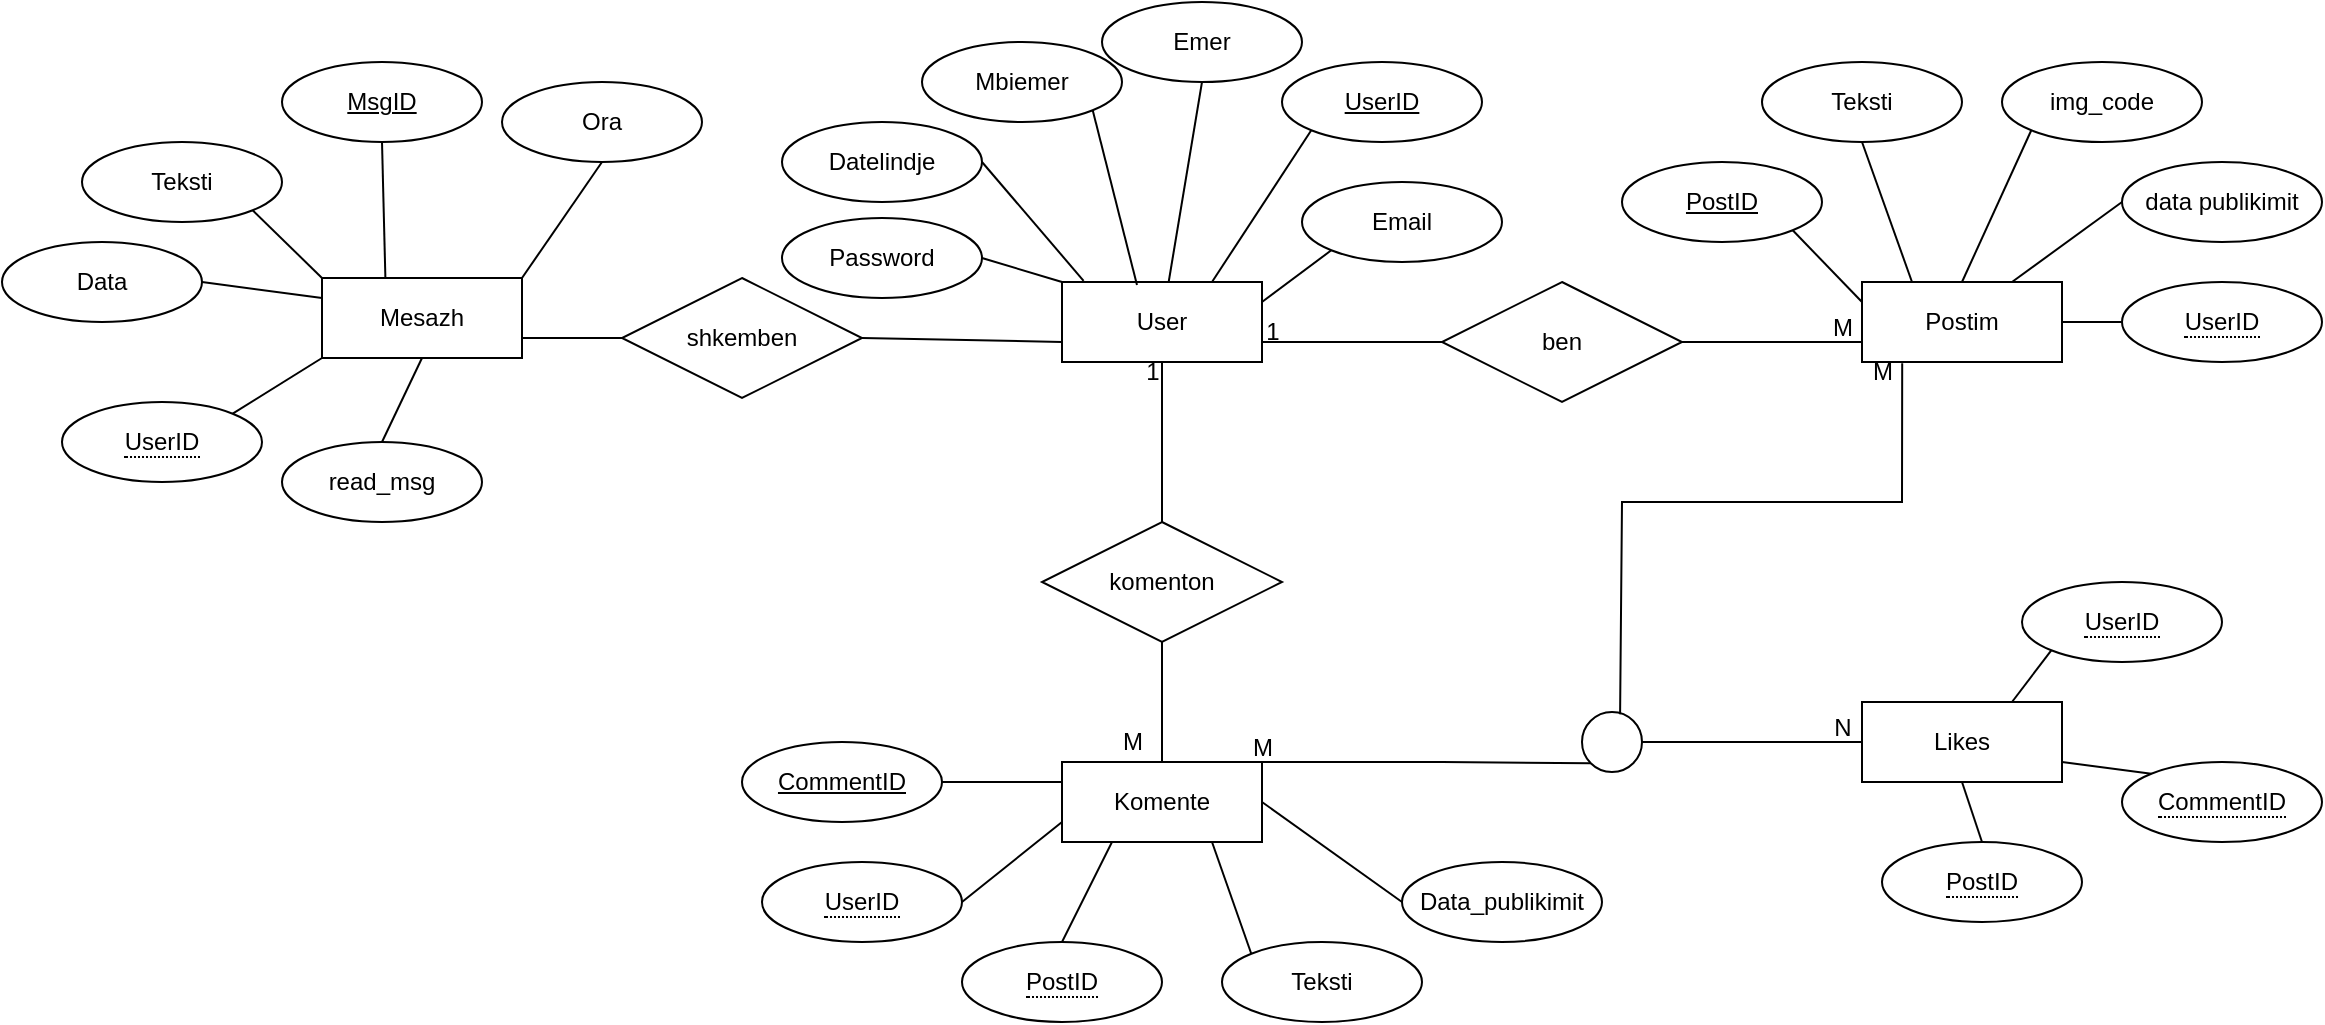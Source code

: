 <mxfile version="24.0.2" type="github">
  <diagram name="Page-1" id="quQx4LdTLu0DDn6LpDiO">
    <mxGraphModel dx="2950" dy="1114" grid="1" gridSize="10" guides="1" tooltips="1" connect="1" arrows="1" fold="1" page="1" pageScale="1" pageWidth="850" pageHeight="1100" math="0" shadow="0">
      <root>
        <mxCell id="0" />
        <mxCell id="1" parent="0" />
        <mxCell id="fd5aGsauKo8nsJcenoqw-1" value="User" style="whiteSpace=wrap;html=1;align=center;" vertex="1" parent="1">
          <mxGeometry x="340" y="200" width="100" height="40" as="geometry" />
        </mxCell>
        <mxCell id="fd5aGsauKo8nsJcenoqw-2" value="Emer" style="ellipse;whiteSpace=wrap;html=1;align=center;" vertex="1" parent="1">
          <mxGeometry x="360" y="60" width="100" height="40" as="geometry" />
        </mxCell>
        <mxCell id="fd5aGsauKo8nsJcenoqw-3" value="UserID" style="ellipse;whiteSpace=wrap;html=1;align=center;fontStyle=4;" vertex="1" parent="1">
          <mxGeometry x="450" y="90" width="100" height="40" as="geometry" />
        </mxCell>
        <mxCell id="fd5aGsauKo8nsJcenoqw-4" value="Mbiemer" style="ellipse;whiteSpace=wrap;html=1;align=center;" vertex="1" parent="1">
          <mxGeometry x="270" y="80" width="100" height="40" as="geometry" />
        </mxCell>
        <mxCell id="fd5aGsauKo8nsJcenoqw-5" value="Datelindje" style="ellipse;whiteSpace=wrap;html=1;align=center;" vertex="1" parent="1">
          <mxGeometry x="200" y="120" width="100" height="40" as="geometry" />
        </mxCell>
        <mxCell id="fd5aGsauKo8nsJcenoqw-6" value="Email" style="ellipse;whiteSpace=wrap;html=1;align=center;" vertex="1" parent="1">
          <mxGeometry x="460" y="150" width="100" height="40" as="geometry" />
        </mxCell>
        <mxCell id="fd5aGsauKo8nsJcenoqw-7" value="Password" style="ellipse;whiteSpace=wrap;html=1;align=center;" vertex="1" parent="1">
          <mxGeometry x="200" y="168" width="100" height="40" as="geometry" />
        </mxCell>
        <mxCell id="fd5aGsauKo8nsJcenoqw-11" value="" style="endArrow=none;html=1;rounded=0;exitX=1;exitY=0.5;exitDx=0;exitDy=0;entryX=0;entryY=0;entryDx=0;entryDy=0;" edge="1" parent="1" source="fd5aGsauKo8nsJcenoqw-7" target="fd5aGsauKo8nsJcenoqw-1">
          <mxGeometry relative="1" as="geometry">
            <mxPoint x="320" y="260" as="sourcePoint" />
            <mxPoint x="480" y="260" as="targetPoint" />
          </mxGeometry>
        </mxCell>
        <mxCell id="fd5aGsauKo8nsJcenoqw-12" value="" style="endArrow=none;html=1;rounded=0;exitX=1;exitY=0.5;exitDx=0;exitDy=0;entryX=0.108;entryY=-0.015;entryDx=0;entryDy=0;entryPerimeter=0;" edge="1" parent="1" source="fd5aGsauKo8nsJcenoqw-5" target="fd5aGsauKo8nsJcenoqw-1">
          <mxGeometry relative="1" as="geometry">
            <mxPoint x="290" y="160" as="sourcePoint" />
            <mxPoint x="450" y="160" as="targetPoint" />
          </mxGeometry>
        </mxCell>
        <mxCell id="fd5aGsauKo8nsJcenoqw-13" value="" style="endArrow=none;html=1;rounded=0;exitX=1;exitY=1;exitDx=0;exitDy=0;entryX=0.375;entryY=0.038;entryDx=0;entryDy=0;entryPerimeter=0;" edge="1" parent="1" source="fd5aGsauKo8nsJcenoqw-4" target="fd5aGsauKo8nsJcenoqw-1">
          <mxGeometry relative="1" as="geometry">
            <mxPoint x="350" y="120" as="sourcePoint" />
            <mxPoint x="510" y="120" as="targetPoint" />
          </mxGeometry>
        </mxCell>
        <mxCell id="fd5aGsauKo8nsJcenoqw-14" value="" style="endArrow=none;html=1;rounded=0;exitX=0.5;exitY=1;exitDx=0;exitDy=0;" edge="1" parent="1" source="fd5aGsauKo8nsJcenoqw-2" target="fd5aGsauKo8nsJcenoqw-1">
          <mxGeometry relative="1" as="geometry">
            <mxPoint x="380" y="110" as="sourcePoint" />
            <mxPoint x="540" y="110" as="targetPoint" />
          </mxGeometry>
        </mxCell>
        <mxCell id="fd5aGsauKo8nsJcenoqw-15" value="" style="endArrow=none;html=1;rounded=0;exitX=0.75;exitY=0;exitDx=0;exitDy=0;entryX=0;entryY=1;entryDx=0;entryDy=0;" edge="1" parent="1" source="fd5aGsauKo8nsJcenoqw-1" target="fd5aGsauKo8nsJcenoqw-3">
          <mxGeometry relative="1" as="geometry">
            <mxPoint x="440" y="170" as="sourcePoint" />
            <mxPoint x="600" y="170" as="targetPoint" />
          </mxGeometry>
        </mxCell>
        <mxCell id="fd5aGsauKo8nsJcenoqw-16" value="" style="endArrow=none;html=1;rounded=0;exitX=1;exitY=0.25;exitDx=0;exitDy=0;entryX=0;entryY=1;entryDx=0;entryDy=0;" edge="1" parent="1" source="fd5aGsauKo8nsJcenoqw-1" target="fd5aGsauKo8nsJcenoqw-6">
          <mxGeometry relative="1" as="geometry">
            <mxPoint x="480" y="210" as="sourcePoint" />
            <mxPoint x="640" y="210" as="targetPoint" />
          </mxGeometry>
        </mxCell>
        <mxCell id="fd5aGsauKo8nsJcenoqw-18" value="Komente" style="whiteSpace=wrap;html=1;align=center;" vertex="1" parent="1">
          <mxGeometry x="340" y="440" width="100" height="40" as="geometry" />
        </mxCell>
        <mxCell id="fd5aGsauKo8nsJcenoqw-19" value="Likes" style="whiteSpace=wrap;html=1;align=center;" vertex="1" parent="1">
          <mxGeometry x="740" y="410" width="100" height="40" as="geometry" />
        </mxCell>
        <mxCell id="fd5aGsauKo8nsJcenoqw-20" value="Mesazh" style="whiteSpace=wrap;html=1;align=center;" vertex="1" parent="1">
          <mxGeometry x="-30" y="198" width="100" height="40" as="geometry" />
        </mxCell>
        <mxCell id="fd5aGsauKo8nsJcenoqw-22" value="Postim" style="whiteSpace=wrap;html=1;align=center;" vertex="1" parent="1">
          <mxGeometry x="740" y="200" width="100" height="40" as="geometry" />
        </mxCell>
        <mxCell id="fd5aGsauKo8nsJcenoqw-23" value="PostID" style="ellipse;whiteSpace=wrap;html=1;align=center;fontStyle=4;" vertex="1" parent="1">
          <mxGeometry x="620" y="140" width="100" height="40" as="geometry" />
        </mxCell>
        <mxCell id="fd5aGsauKo8nsJcenoqw-24" value="Data" style="ellipse;whiteSpace=wrap;html=1;align=center;" vertex="1" parent="1">
          <mxGeometry x="-190" y="180" width="100" height="40" as="geometry" />
        </mxCell>
        <mxCell id="fd5aGsauKo8nsJcenoqw-25" value="Teksti" style="ellipse;whiteSpace=wrap;html=1;align=center;" vertex="1" parent="1">
          <mxGeometry x="-150" y="130" width="100" height="40" as="geometry" />
        </mxCell>
        <mxCell id="fd5aGsauKo8nsJcenoqw-26" value="data publikimit" style="ellipse;whiteSpace=wrap;html=1;align=center;" vertex="1" parent="1">
          <mxGeometry x="870" y="140" width="100" height="40" as="geometry" />
        </mxCell>
        <mxCell id="fd5aGsauKo8nsJcenoqw-27" value="img_code" style="ellipse;whiteSpace=wrap;html=1;align=center;" vertex="1" parent="1">
          <mxGeometry x="810" y="90" width="100" height="40" as="geometry" />
        </mxCell>
        <mxCell id="fd5aGsauKo8nsJcenoqw-28" value="Teksti" style="ellipse;whiteSpace=wrap;html=1;align=center;" vertex="1" parent="1">
          <mxGeometry x="690" y="90" width="100" height="40" as="geometry" />
        </mxCell>
        <mxCell id="fd5aGsauKo8nsJcenoqw-29" value="&lt;span style=&quot;border-bottom: 1px dotted&quot;&gt;UserID&lt;/span&gt;" style="ellipse;whiteSpace=wrap;html=1;align=center;" vertex="1" parent="1">
          <mxGeometry x="870" y="200" width="100" height="40" as="geometry" />
        </mxCell>
        <mxCell id="fd5aGsauKo8nsJcenoqw-30" value="" style="endArrow=none;html=1;rounded=0;exitX=1;exitY=0.75;exitDx=0;exitDy=0;entryX=0;entryY=0.5;entryDx=0;entryDy=0;" edge="1" parent="1" source="fd5aGsauKo8nsJcenoqw-1" target="fd5aGsauKo8nsJcenoqw-31">
          <mxGeometry relative="1" as="geometry">
            <mxPoint x="480" y="240" as="sourcePoint" />
            <mxPoint x="540" y="230" as="targetPoint" />
          </mxGeometry>
        </mxCell>
        <mxCell id="fd5aGsauKo8nsJcenoqw-31" value="ben" style="shape=rhombus;perimeter=rhombusPerimeter;whiteSpace=wrap;html=1;align=center;" vertex="1" parent="1">
          <mxGeometry x="530" y="200" width="120" height="60" as="geometry" />
        </mxCell>
        <mxCell id="fd5aGsauKo8nsJcenoqw-34" value="" style="endArrow=none;html=1;rounded=0;exitX=1;exitY=0.5;exitDx=0;exitDy=0;entryX=0;entryY=0.75;entryDx=0;entryDy=0;" edge="1" parent="1" source="fd5aGsauKo8nsJcenoqw-31" target="fd5aGsauKo8nsJcenoqw-22">
          <mxGeometry relative="1" as="geometry">
            <mxPoint x="580" y="260" as="sourcePoint" />
            <mxPoint x="740" y="260" as="targetPoint" />
          </mxGeometry>
        </mxCell>
        <mxCell id="fd5aGsauKo8nsJcenoqw-35" value="" style="endArrow=none;html=1;rounded=0;exitX=1;exitY=1;exitDx=0;exitDy=0;entryX=0;entryY=0.25;entryDx=0;entryDy=0;" edge="1" parent="1" source="fd5aGsauKo8nsJcenoqw-23" target="fd5aGsauKo8nsJcenoqw-22">
          <mxGeometry relative="1" as="geometry">
            <mxPoint x="770" y="170" as="sourcePoint" />
            <mxPoint x="930" y="170" as="targetPoint" />
          </mxGeometry>
        </mxCell>
        <mxCell id="fd5aGsauKo8nsJcenoqw-36" value="" style="endArrow=none;html=1;rounded=0;exitX=0.5;exitY=1;exitDx=0;exitDy=0;entryX=0.25;entryY=0;entryDx=0;entryDy=0;" edge="1" parent="1" source="fd5aGsauKo8nsJcenoqw-28" target="fd5aGsauKo8nsJcenoqw-22">
          <mxGeometry relative="1" as="geometry">
            <mxPoint x="740" y="150" as="sourcePoint" />
            <mxPoint x="900" y="150" as="targetPoint" />
          </mxGeometry>
        </mxCell>
        <mxCell id="fd5aGsauKo8nsJcenoqw-37" value="" style="endArrow=none;html=1;rounded=0;exitX=0.5;exitY=0;exitDx=0;exitDy=0;entryX=0;entryY=1;entryDx=0;entryDy=0;" edge="1" parent="1" source="fd5aGsauKo8nsJcenoqw-22" target="fd5aGsauKo8nsJcenoqw-27">
          <mxGeometry relative="1" as="geometry">
            <mxPoint x="800" y="160" as="sourcePoint" />
            <mxPoint x="960" y="160" as="targetPoint" />
          </mxGeometry>
        </mxCell>
        <mxCell id="fd5aGsauKo8nsJcenoqw-38" value="" style="endArrow=none;html=1;rounded=0;exitX=0.75;exitY=0;exitDx=0;exitDy=0;entryX=0;entryY=0.5;entryDx=0;entryDy=0;" edge="1" parent="1" source="fd5aGsauKo8nsJcenoqw-22" target="fd5aGsauKo8nsJcenoqw-26">
          <mxGeometry relative="1" as="geometry">
            <mxPoint x="830" y="180" as="sourcePoint" />
            <mxPoint x="990" y="180" as="targetPoint" />
          </mxGeometry>
        </mxCell>
        <mxCell id="fd5aGsauKo8nsJcenoqw-39" value="" style="endArrow=none;html=1;rounded=0;exitX=1;exitY=0.5;exitDx=0;exitDy=0;entryX=0;entryY=0.5;entryDx=0;entryDy=0;" edge="1" parent="1" source="fd5aGsauKo8nsJcenoqw-22" target="fd5aGsauKo8nsJcenoqw-29">
          <mxGeometry relative="1" as="geometry">
            <mxPoint x="870" y="220" as="sourcePoint" />
            <mxPoint x="1030" y="220" as="targetPoint" />
          </mxGeometry>
        </mxCell>
        <mxCell id="fd5aGsauKo8nsJcenoqw-40" value="1" style="text;html=1;align=center;verticalAlign=middle;resizable=0;points=[];autosize=1;strokeColor=none;fillColor=none;" vertex="1" parent="1">
          <mxGeometry x="430" y="210" width="30" height="30" as="geometry" />
        </mxCell>
        <mxCell id="fd5aGsauKo8nsJcenoqw-41" value="M" style="text;html=1;align=center;verticalAlign=middle;resizable=0;points=[];autosize=1;strokeColor=none;fillColor=none;" vertex="1" parent="1">
          <mxGeometry x="715" y="208" width="30" height="30" as="geometry" />
        </mxCell>
        <mxCell id="fd5aGsauKo8nsJcenoqw-42" value="CommentID" style="ellipse;whiteSpace=wrap;html=1;align=center;fontStyle=4;" vertex="1" parent="1">
          <mxGeometry x="180" y="430" width="100" height="40" as="geometry" />
        </mxCell>
        <mxCell id="fd5aGsauKo8nsJcenoqw-46" value="&lt;span style=&quot;border-bottom: 1px dotted&quot;&gt;UserID&lt;/span&gt;" style="ellipse;whiteSpace=wrap;html=1;align=center;" vertex="1" parent="1">
          <mxGeometry x="190" y="490" width="100" height="40" as="geometry" />
        </mxCell>
        <mxCell id="fd5aGsauKo8nsJcenoqw-47" value="&lt;span style=&quot;border-bottom: 1px dotted&quot;&gt;PostID&lt;/span&gt;" style="ellipse;whiteSpace=wrap;html=1;align=center;" vertex="1" parent="1">
          <mxGeometry x="290" y="530" width="100" height="40" as="geometry" />
        </mxCell>
        <mxCell id="fd5aGsauKo8nsJcenoqw-48" value="Data_publikimit" style="ellipse;whiteSpace=wrap;html=1;align=center;" vertex="1" parent="1">
          <mxGeometry x="510" y="490" width="100" height="40" as="geometry" />
        </mxCell>
        <mxCell id="fd5aGsauKo8nsJcenoqw-49" value="Teksti" style="ellipse;whiteSpace=wrap;html=1;align=center;" vertex="1" parent="1">
          <mxGeometry x="420" y="530" width="100" height="40" as="geometry" />
        </mxCell>
        <mxCell id="fd5aGsauKo8nsJcenoqw-50" value="" style="endArrow=none;html=1;rounded=0;exitX=1;exitY=0.5;exitDx=0;exitDy=0;entryX=0;entryY=0.25;entryDx=0;entryDy=0;" edge="1" parent="1" source="fd5aGsauKo8nsJcenoqw-42" target="fd5aGsauKo8nsJcenoqw-18">
          <mxGeometry relative="1" as="geometry">
            <mxPoint x="310" y="500" as="sourcePoint" />
            <mxPoint x="470" y="500" as="targetPoint" />
          </mxGeometry>
        </mxCell>
        <mxCell id="fd5aGsauKo8nsJcenoqw-51" value="" style="endArrow=none;html=1;rounded=0;exitX=1;exitY=0.5;exitDx=0;exitDy=0;entryX=0;entryY=0.75;entryDx=0;entryDy=0;" edge="1" parent="1" source="fd5aGsauKo8nsJcenoqw-46" target="fd5aGsauKo8nsJcenoqw-18">
          <mxGeometry relative="1" as="geometry">
            <mxPoint x="300" y="500" as="sourcePoint" />
            <mxPoint x="460" y="500" as="targetPoint" />
          </mxGeometry>
        </mxCell>
        <mxCell id="fd5aGsauKo8nsJcenoqw-52" value="" style="endArrow=none;html=1;rounded=0;exitX=0.5;exitY=0;exitDx=0;exitDy=0;entryX=0.25;entryY=1;entryDx=0;entryDy=0;" edge="1" parent="1" source="fd5aGsauKo8nsJcenoqw-47" target="fd5aGsauKo8nsJcenoqw-18">
          <mxGeometry relative="1" as="geometry">
            <mxPoint x="360" y="510" as="sourcePoint" />
            <mxPoint x="520" y="510" as="targetPoint" />
          </mxGeometry>
        </mxCell>
        <mxCell id="fd5aGsauKo8nsJcenoqw-53" value="" style="endArrow=none;html=1;rounded=0;exitX=0;exitY=0;exitDx=0;exitDy=0;entryX=0.75;entryY=1;entryDx=0;entryDy=0;" edge="1" parent="1" source="fd5aGsauKo8nsJcenoqw-49" target="fd5aGsauKo8nsJcenoqw-18">
          <mxGeometry relative="1" as="geometry">
            <mxPoint x="450" y="490" as="sourcePoint" />
            <mxPoint x="610" y="490" as="targetPoint" />
          </mxGeometry>
        </mxCell>
        <mxCell id="fd5aGsauKo8nsJcenoqw-54" value="" style="endArrow=none;html=1;rounded=0;exitX=1;exitY=0.5;exitDx=0;exitDy=0;entryX=0;entryY=0.5;entryDx=0;entryDy=0;" edge="1" parent="1" source="fd5aGsauKo8nsJcenoqw-18" target="fd5aGsauKo8nsJcenoqw-48">
          <mxGeometry relative="1" as="geometry">
            <mxPoint x="480" y="460" as="sourcePoint" />
            <mxPoint x="640" y="460" as="targetPoint" />
          </mxGeometry>
        </mxCell>
        <mxCell id="fd5aGsauKo8nsJcenoqw-55" value="komenton" style="shape=rhombus;perimeter=rhombusPerimeter;whiteSpace=wrap;html=1;align=center;" vertex="1" parent="1">
          <mxGeometry x="330" y="320" width="120" height="60" as="geometry" />
        </mxCell>
        <mxCell id="fd5aGsauKo8nsJcenoqw-56" value="" style="endArrow=none;html=1;rounded=0;exitX=0.5;exitY=1;exitDx=0;exitDy=0;entryX=0.5;entryY=0;entryDx=0;entryDy=0;" edge="1" parent="1" source="fd5aGsauKo8nsJcenoqw-1" target="fd5aGsauKo8nsJcenoqw-55">
          <mxGeometry relative="1" as="geometry">
            <mxPoint x="410" y="280" as="sourcePoint" />
            <mxPoint x="570" y="280" as="targetPoint" />
          </mxGeometry>
        </mxCell>
        <mxCell id="fd5aGsauKo8nsJcenoqw-57" value="" style="endArrow=none;html=1;rounded=0;exitX=0.5;exitY=1;exitDx=0;exitDy=0;entryX=0.5;entryY=0;entryDx=0;entryDy=0;" edge="1" parent="1" source="fd5aGsauKo8nsJcenoqw-55" target="fd5aGsauKo8nsJcenoqw-18">
          <mxGeometry relative="1" as="geometry">
            <mxPoint x="400" y="390" as="sourcePoint" />
            <mxPoint x="560" y="390" as="targetPoint" />
          </mxGeometry>
        </mxCell>
        <mxCell id="fd5aGsauKo8nsJcenoqw-58" value="" style="ellipse;whiteSpace=wrap;html=1;aspect=fixed;" vertex="1" parent="1">
          <mxGeometry x="600" y="415" width="30" height="30" as="geometry" />
        </mxCell>
        <mxCell id="fd5aGsauKo8nsJcenoqw-59" value="" style="endArrow=none;html=1;rounded=0;exitX=1;exitY=0;exitDx=0;exitDy=0;entryX=0;entryY=1;entryDx=0;entryDy=0;" edge="1" parent="1" source="fd5aGsauKo8nsJcenoqw-18" target="fd5aGsauKo8nsJcenoqw-58">
          <mxGeometry relative="1" as="geometry">
            <mxPoint x="500" y="430" as="sourcePoint" />
            <mxPoint x="660" y="430" as="targetPoint" />
            <Array as="points">
              <mxPoint x="530" y="440" />
            </Array>
          </mxGeometry>
        </mxCell>
        <mxCell id="fd5aGsauKo8nsJcenoqw-60" value="" style="endArrow=none;html=1;rounded=0;exitX=0.635;exitY=0.036;exitDx=0;exitDy=0;entryX=0.201;entryY=1.016;entryDx=0;entryDy=0;entryPerimeter=0;exitPerimeter=0;" edge="1" parent="1" source="fd5aGsauKo8nsJcenoqw-58" target="fd5aGsauKo8nsJcenoqw-22">
          <mxGeometry relative="1" as="geometry">
            <mxPoint x="680" y="290" as="sourcePoint" />
            <mxPoint x="840" y="290" as="targetPoint" />
            <Array as="points">
              <mxPoint x="620" y="310" />
              <mxPoint x="760" y="310" />
            </Array>
          </mxGeometry>
        </mxCell>
        <mxCell id="fd5aGsauKo8nsJcenoqw-61" value="" style="endArrow=none;html=1;rounded=0;exitX=1;exitY=0.5;exitDx=0;exitDy=0;entryX=0;entryY=0.5;entryDx=0;entryDy=0;" edge="1" parent="1" source="fd5aGsauKo8nsJcenoqw-58" target="fd5aGsauKo8nsJcenoqw-19">
          <mxGeometry relative="1" as="geometry">
            <mxPoint x="660" y="400" as="sourcePoint" />
            <mxPoint x="820" y="400" as="targetPoint" />
          </mxGeometry>
        </mxCell>
        <mxCell id="fd5aGsauKo8nsJcenoqw-63" value="&lt;span style=&quot;border-bottom: 1px dotted&quot;&gt;UserID&lt;/span&gt;" style="ellipse;whiteSpace=wrap;html=1;align=center;" vertex="1" parent="1">
          <mxGeometry x="820" y="350" width="100" height="40" as="geometry" />
        </mxCell>
        <mxCell id="fd5aGsauKo8nsJcenoqw-66" value="&lt;span style=&quot;border-bottom: 1px dotted&quot;&gt;CommentID&lt;/span&gt;" style="ellipse;whiteSpace=wrap;html=1;align=center;" vertex="1" parent="1">
          <mxGeometry x="870" y="440" width="100" height="40" as="geometry" />
        </mxCell>
        <mxCell id="fd5aGsauKo8nsJcenoqw-67" value="&lt;span style=&quot;border-bottom: 1px dotted&quot;&gt;PostID&lt;/span&gt;" style="ellipse;whiteSpace=wrap;html=1;align=center;" vertex="1" parent="1">
          <mxGeometry x="750" y="480" width="100" height="40" as="geometry" />
        </mxCell>
        <mxCell id="fd5aGsauKo8nsJcenoqw-68" value="" style="endArrow=none;html=1;rounded=0;exitX=0.75;exitY=0;exitDx=0;exitDy=0;entryX=0;entryY=1;entryDx=0;entryDy=0;" edge="1" parent="1" source="fd5aGsauKo8nsJcenoqw-19" target="fd5aGsauKo8nsJcenoqw-63">
          <mxGeometry relative="1" as="geometry">
            <mxPoint x="820" y="400" as="sourcePoint" />
            <mxPoint x="980" y="400" as="targetPoint" />
          </mxGeometry>
        </mxCell>
        <mxCell id="fd5aGsauKo8nsJcenoqw-69" value="" style="endArrow=none;html=1;rounded=0;exitX=1;exitY=0.75;exitDx=0;exitDy=0;entryX=0;entryY=0;entryDx=0;entryDy=0;" edge="1" parent="1" source="fd5aGsauKo8nsJcenoqw-19" target="fd5aGsauKo8nsJcenoqw-66">
          <mxGeometry relative="1" as="geometry">
            <mxPoint x="870" y="440" as="sourcePoint" />
            <mxPoint x="1030" y="440" as="targetPoint" />
          </mxGeometry>
        </mxCell>
        <mxCell id="fd5aGsauKo8nsJcenoqw-70" value="" style="endArrow=none;html=1;rounded=0;exitX=0.5;exitY=0;exitDx=0;exitDy=0;entryX=0.5;entryY=1;entryDx=0;entryDy=0;" edge="1" parent="1" source="fd5aGsauKo8nsJcenoqw-67" target="fd5aGsauKo8nsJcenoqw-19">
          <mxGeometry relative="1" as="geometry">
            <mxPoint x="780" y="480" as="sourcePoint" />
            <mxPoint x="940" y="480" as="targetPoint" />
          </mxGeometry>
        </mxCell>
        <mxCell id="fd5aGsauKo8nsJcenoqw-72" value="1" style="text;html=1;align=center;verticalAlign=middle;resizable=0;points=[];autosize=1;strokeColor=none;fillColor=none;" vertex="1" parent="1">
          <mxGeometry x="370" y="230" width="30" height="30" as="geometry" />
        </mxCell>
        <mxCell id="fd5aGsauKo8nsJcenoqw-73" value="M" style="text;html=1;align=center;verticalAlign=middle;resizable=0;points=[];autosize=1;strokeColor=none;fillColor=none;" vertex="1" parent="1">
          <mxGeometry x="360" y="415" width="30" height="30" as="geometry" />
        </mxCell>
        <mxCell id="fd5aGsauKo8nsJcenoqw-74" value="N" style="text;html=1;align=center;verticalAlign=middle;resizable=0;points=[];autosize=1;strokeColor=none;fillColor=none;" vertex="1" parent="1">
          <mxGeometry x="715" y="408" width="30" height="30" as="geometry" />
        </mxCell>
        <mxCell id="fd5aGsauKo8nsJcenoqw-75" value="M" style="text;html=1;align=center;verticalAlign=middle;resizable=0;points=[];autosize=1;strokeColor=none;fillColor=none;" vertex="1" parent="1">
          <mxGeometry x="735" y="230" width="30" height="30" as="geometry" />
        </mxCell>
        <mxCell id="fd5aGsauKo8nsJcenoqw-76" value="M" style="text;html=1;align=center;verticalAlign=middle;resizable=0;points=[];autosize=1;strokeColor=none;fillColor=none;" vertex="1" parent="1">
          <mxGeometry x="425" y="418" width="30" height="30" as="geometry" />
        </mxCell>
        <mxCell id="fd5aGsauKo8nsJcenoqw-77" value="MsgID" style="ellipse;whiteSpace=wrap;html=1;align=center;fontStyle=4;" vertex="1" parent="1">
          <mxGeometry x="-50" y="90" width="100" height="40" as="geometry" />
        </mxCell>
        <mxCell id="fd5aGsauKo8nsJcenoqw-78" value="Ora" style="ellipse;whiteSpace=wrap;html=1;align=center;" vertex="1" parent="1">
          <mxGeometry x="60" y="100" width="100" height="40" as="geometry" />
        </mxCell>
        <mxCell id="fd5aGsauKo8nsJcenoqw-79" value="&lt;span style=&quot;border-bottom: 1px dotted&quot;&gt;UserID&lt;/span&gt;" style="ellipse;whiteSpace=wrap;html=1;align=center;" vertex="1" parent="1">
          <mxGeometry x="-160" y="260" width="100" height="40" as="geometry" />
        </mxCell>
        <mxCell id="fd5aGsauKo8nsJcenoqw-80" value="read_msg" style="ellipse;whiteSpace=wrap;html=1;align=center;" vertex="1" parent="1">
          <mxGeometry x="-50" y="280" width="100" height="40" as="geometry" />
        </mxCell>
        <mxCell id="fd5aGsauKo8nsJcenoqw-81" value="shkemben" style="shape=rhombus;perimeter=rhombusPerimeter;whiteSpace=wrap;html=1;align=center;" vertex="1" parent="1">
          <mxGeometry x="120" y="198" width="120" height="60" as="geometry" />
        </mxCell>
        <mxCell id="fd5aGsauKo8nsJcenoqw-82" value="" style="endArrow=none;html=1;rounded=0;exitX=1;exitY=0.5;exitDx=0;exitDy=0;entryX=0;entryY=0.75;entryDx=0;entryDy=0;" edge="1" parent="1" source="fd5aGsauKo8nsJcenoqw-81" target="fd5aGsauKo8nsJcenoqw-1">
          <mxGeometry relative="1" as="geometry">
            <mxPoint x="260" y="230" as="sourcePoint" />
            <mxPoint x="420" y="230" as="targetPoint" />
          </mxGeometry>
        </mxCell>
        <mxCell id="fd5aGsauKo8nsJcenoqw-83" value="" style="endArrow=none;html=1;rounded=0;exitX=1;exitY=0.75;exitDx=0;exitDy=0;entryX=0;entryY=0.5;entryDx=0;entryDy=0;" edge="1" parent="1" source="fd5aGsauKo8nsJcenoqw-20" target="fd5aGsauKo8nsJcenoqw-81">
          <mxGeometry relative="1" as="geometry">
            <mxPoint x="60" y="260" as="sourcePoint" />
            <mxPoint x="220" y="260" as="targetPoint" />
          </mxGeometry>
        </mxCell>
        <mxCell id="fd5aGsauKo8nsJcenoqw-84" value="" style="endArrow=none;html=1;rounded=0;exitX=1;exitY=0;exitDx=0;exitDy=0;entryX=0.5;entryY=1;entryDx=0;entryDy=0;" edge="1" parent="1" source="fd5aGsauKo8nsJcenoqw-20" target="fd5aGsauKo8nsJcenoqw-78">
          <mxGeometry relative="1" as="geometry">
            <mxPoint x="40" y="170" as="sourcePoint" />
            <mxPoint x="200" y="170" as="targetPoint" />
          </mxGeometry>
        </mxCell>
        <mxCell id="fd5aGsauKo8nsJcenoqw-85" value="" style="endArrow=none;html=1;rounded=0;exitX=0.317;exitY=0.004;exitDx=0;exitDy=0;exitPerimeter=0;entryX=0.5;entryY=1;entryDx=0;entryDy=0;" edge="1" parent="1" source="fd5aGsauKo8nsJcenoqw-20" target="fd5aGsauKo8nsJcenoqw-77">
          <mxGeometry relative="1" as="geometry">
            <mxPoint y="180" as="sourcePoint" />
            <mxPoint x="160" y="180" as="targetPoint" />
          </mxGeometry>
        </mxCell>
        <mxCell id="fd5aGsauKo8nsJcenoqw-86" value="" style="endArrow=none;html=1;rounded=0;exitX=1;exitY=1;exitDx=0;exitDy=0;entryX=0;entryY=0;entryDx=0;entryDy=0;" edge="1" parent="1" source="fd5aGsauKo8nsJcenoqw-25" target="fd5aGsauKo8nsJcenoqw-20">
          <mxGeometry relative="1" as="geometry">
            <mxPoint x="-60" y="210" as="sourcePoint" />
            <mxPoint x="100" y="210" as="targetPoint" />
          </mxGeometry>
        </mxCell>
        <mxCell id="fd5aGsauKo8nsJcenoqw-87" value="" style="endArrow=none;html=1;rounded=0;exitX=1;exitY=0.5;exitDx=0;exitDy=0;entryX=0;entryY=0.25;entryDx=0;entryDy=0;" edge="1" parent="1" source="fd5aGsauKo8nsJcenoqw-24" target="fd5aGsauKo8nsJcenoqw-20">
          <mxGeometry relative="1" as="geometry">
            <mxPoint x="-80" y="220" as="sourcePoint" />
            <mxPoint x="80" y="220" as="targetPoint" />
          </mxGeometry>
        </mxCell>
        <mxCell id="fd5aGsauKo8nsJcenoqw-88" value="" style="endArrow=none;html=1;rounded=0;exitX=1;exitY=0;exitDx=0;exitDy=0;entryX=0;entryY=1;entryDx=0;entryDy=0;" edge="1" parent="1" source="fd5aGsauKo8nsJcenoqw-79" target="fd5aGsauKo8nsJcenoqw-20">
          <mxGeometry relative="1" as="geometry">
            <mxPoint x="-70" y="250" as="sourcePoint" />
            <mxPoint x="90" y="250" as="targetPoint" />
          </mxGeometry>
        </mxCell>
        <mxCell id="fd5aGsauKo8nsJcenoqw-89" value="" style="endArrow=none;html=1;rounded=0;exitX=0.5;exitY=0;exitDx=0;exitDy=0;entryX=0.5;entryY=1;entryDx=0;entryDy=0;" edge="1" parent="1" source="fd5aGsauKo8nsJcenoqw-80" target="fd5aGsauKo8nsJcenoqw-20">
          <mxGeometry relative="1" as="geometry">
            <mxPoint x="10" y="270" as="sourcePoint" />
            <mxPoint x="170" y="270" as="targetPoint" />
          </mxGeometry>
        </mxCell>
      </root>
    </mxGraphModel>
  </diagram>
</mxfile>
